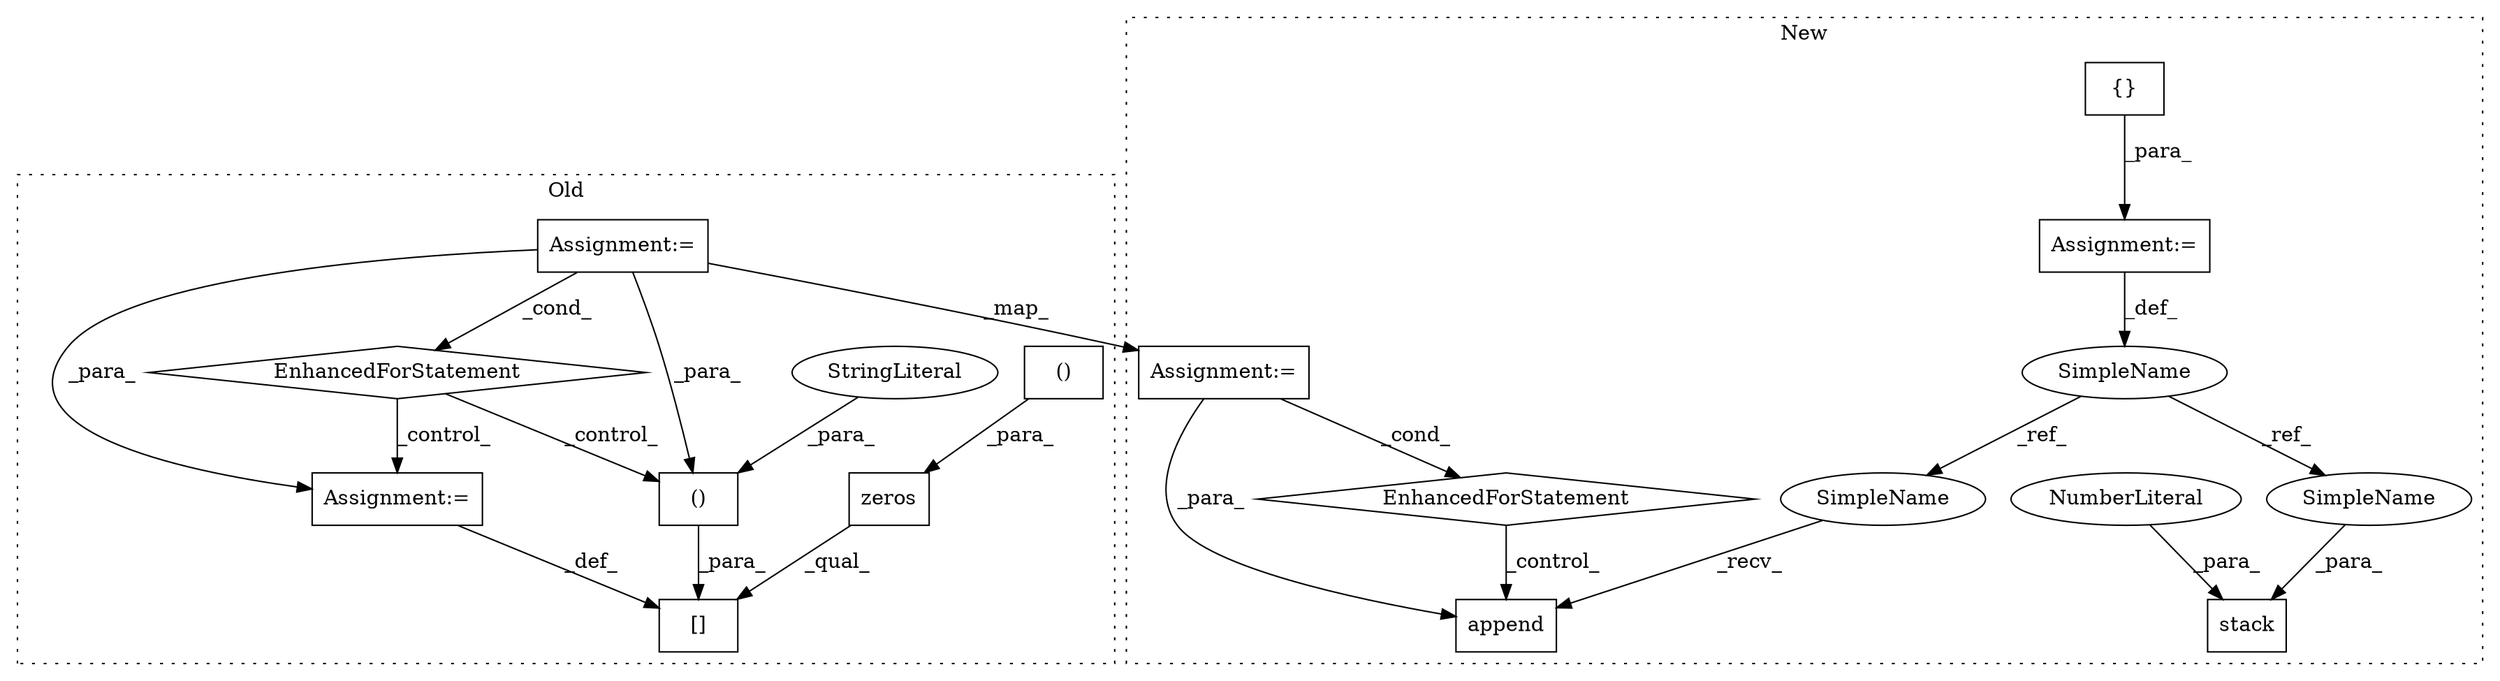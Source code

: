 digraph G {
subgraph cluster0 {
1 [label="zeros" a="32" s="4610,4650" l="11,2" shape="box"];
4 [label="[]" a="2" s="4857,4903" l="14,2" shape="box"];
5 [label="Assignment:=" a="7" s="4905" l="1" shape="box"];
6 [label="()" a="106" s="4621" l="29" shape="box"];
7 [label="EnhancedForStatement" a="70" s="4658,4755" l="65,2" shape="diamond"];
8 [label="()" a="106" s="4871" l="32" shape="box"];
14 [label="StringLiteral" a="45" s="4887" l="16" shape="ellipse"];
16 [label="Assignment:=" a="7" s="4658,4755" l="65,2" shape="box"];
label = "Old";
style="dotted";
}
subgraph cluster1 {
2 [label="stack" a="32" s="4911,4926" l="6,1" shape="box"];
3 [label="Assignment:=" a="7" s="4623" l="1" shape="box"];
9 [label="NumberLiteral" a="34" s="4925" l="1" shape="ellipse"];
10 [label="{}" a="4" s="4633" l="2" shape="box"];
11 [label="SimpleName" a="42" s="4616" l="7" shape="ellipse"];
12 [label="append" a="32" s="4848,4885" l="7,1" shape="box"];
13 [label="EnhancedForStatement" a="70" s="4641,4738" l="65,2" shape="diamond"];
15 [label="Assignment:=" a="7" s="4641,4738" l="65,2" shape="box"];
17 [label="SimpleName" a="42" s="4917" l="7" shape="ellipse"];
18 [label="SimpleName" a="42" s="4840" l="7" shape="ellipse"];
label = "New";
style="dotted";
}
1 -> 4 [label="_qual_"];
3 -> 11 [label="_def_"];
5 -> 4 [label="_def_"];
6 -> 1 [label="_para_"];
7 -> 5 [label="_control_"];
7 -> 8 [label="_control_"];
8 -> 4 [label="_para_"];
9 -> 2 [label="_para_"];
10 -> 3 [label="_para_"];
11 -> 18 [label="_ref_"];
11 -> 17 [label="_ref_"];
13 -> 12 [label="_control_"];
14 -> 8 [label="_para_"];
15 -> 12 [label="_para_"];
15 -> 13 [label="_cond_"];
16 -> 8 [label="_para_"];
16 -> 5 [label="_para_"];
16 -> 7 [label="_cond_"];
16 -> 15 [label="_map_"];
17 -> 2 [label="_para_"];
18 -> 12 [label="_recv_"];
}